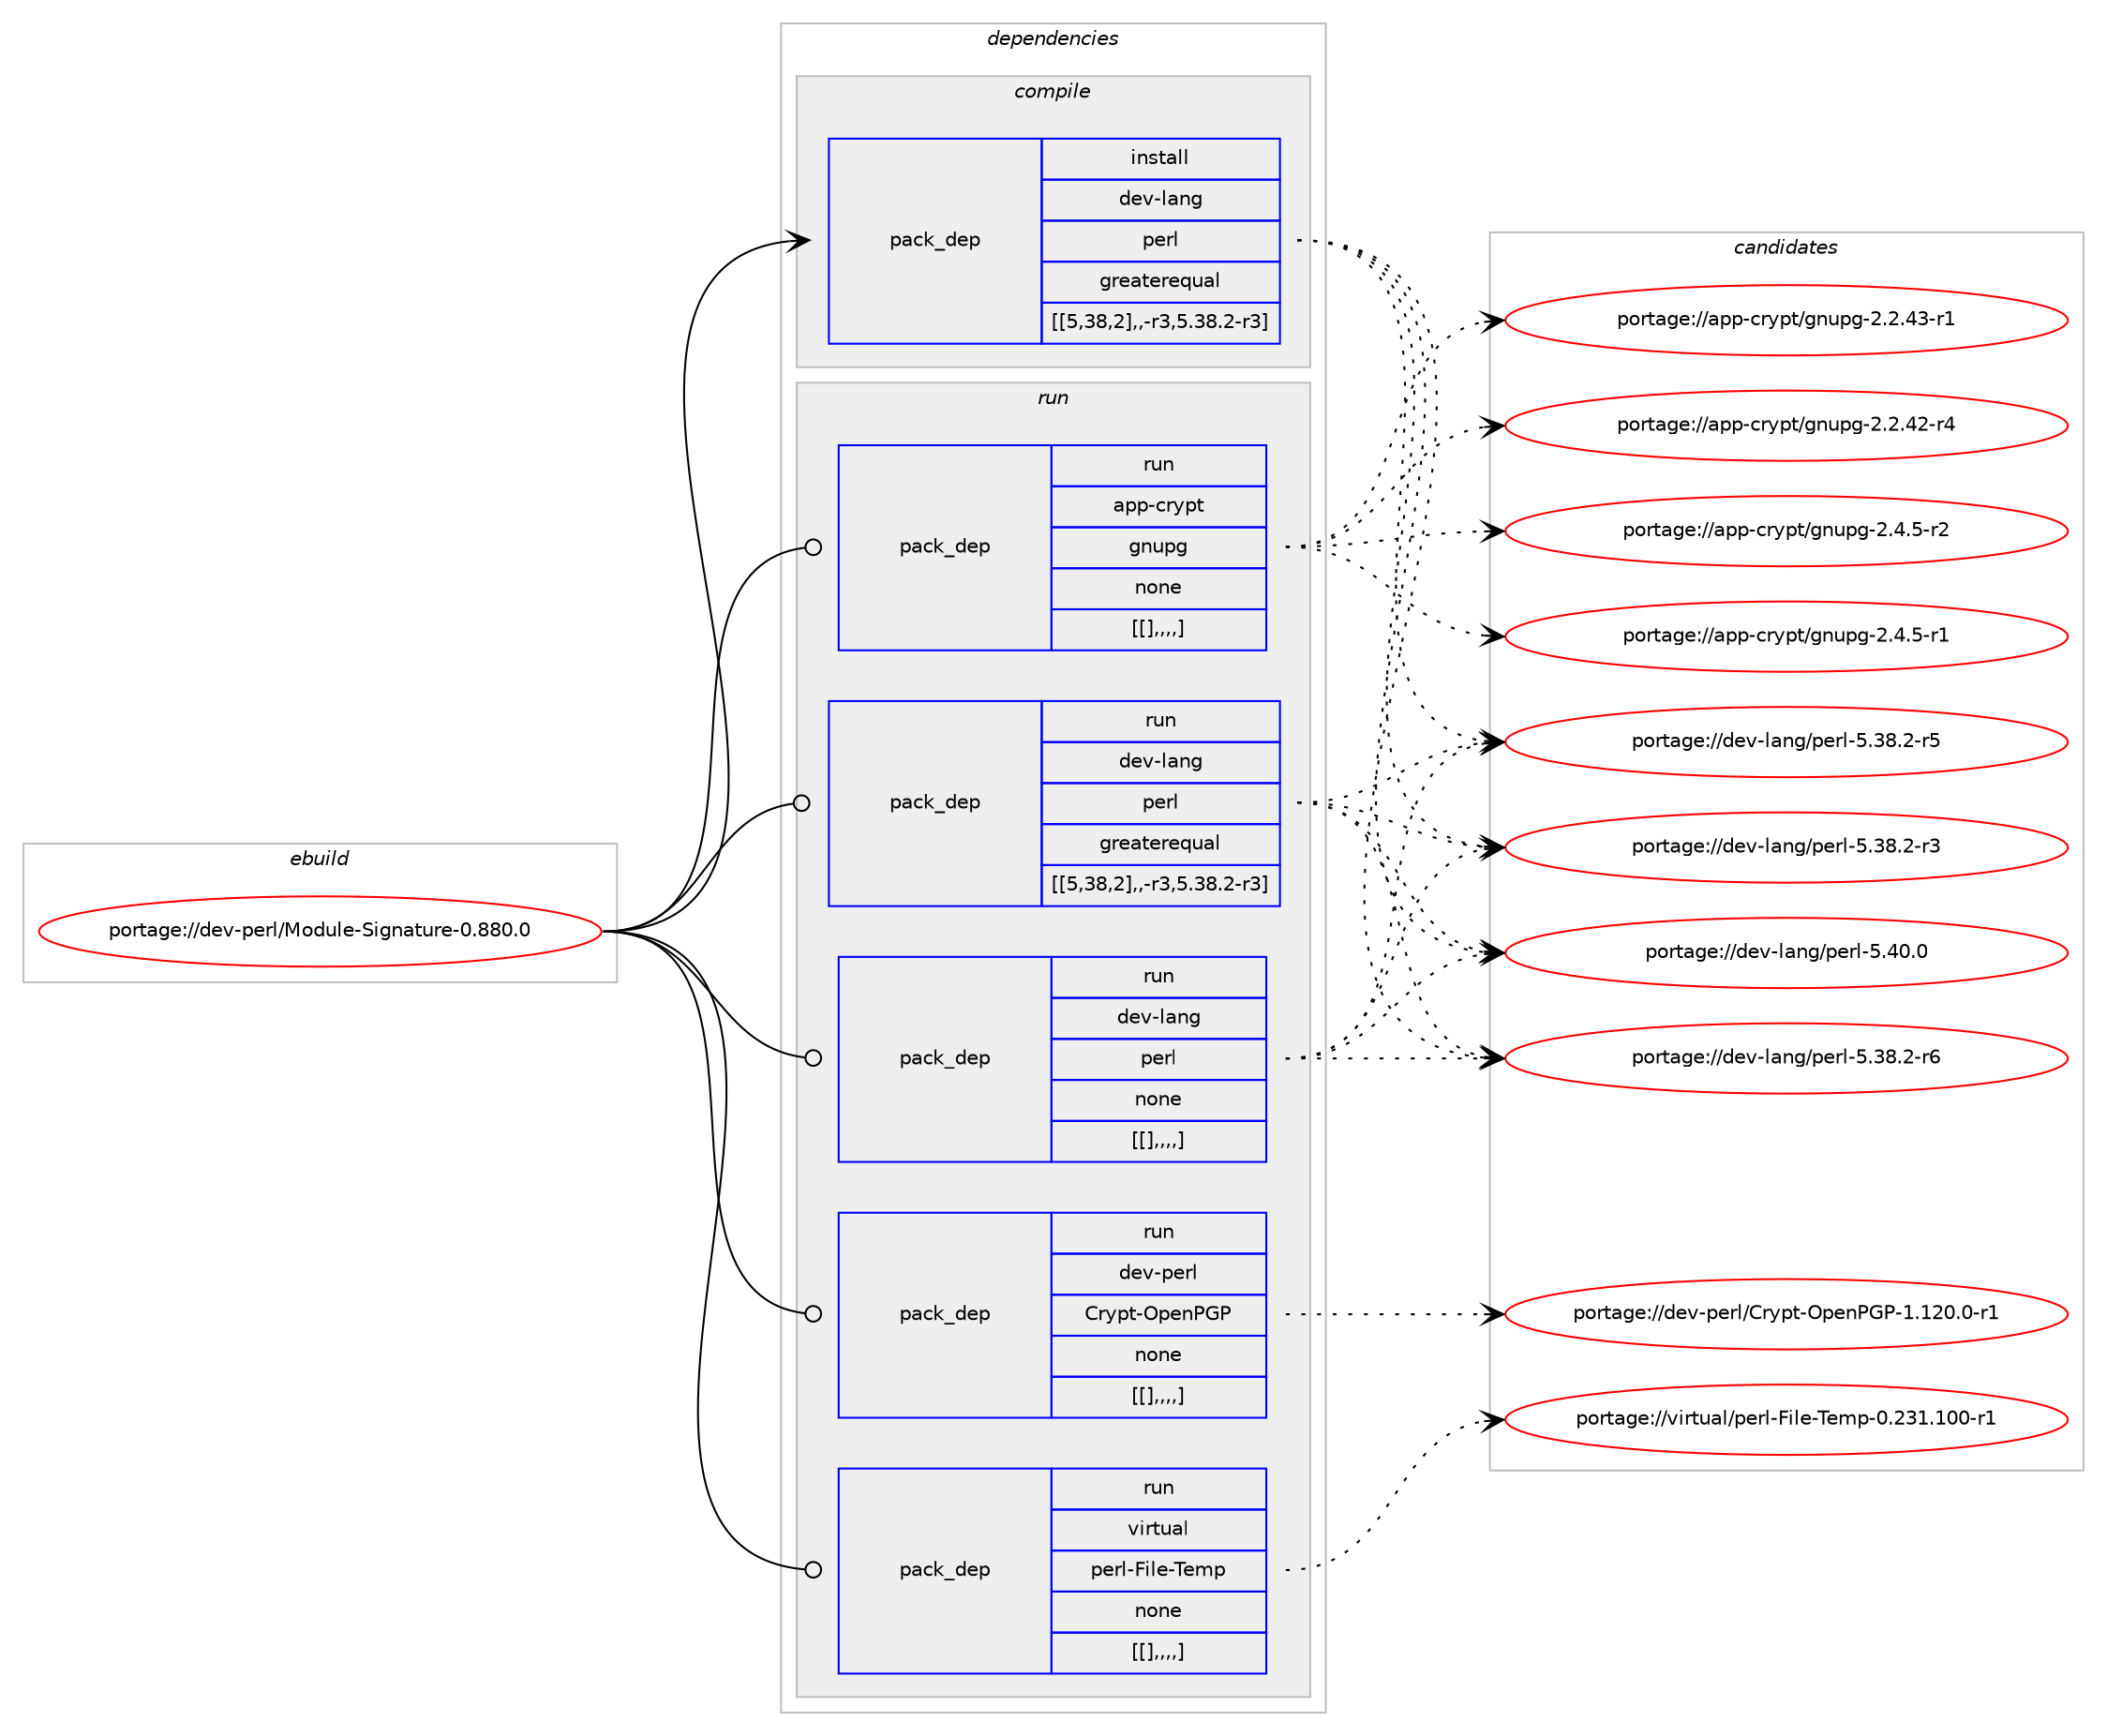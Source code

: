 digraph prolog {

# *************
# Graph options
# *************

newrank=true;
concentrate=true;
compound=true;
graph [rankdir=LR,fontname=Helvetica,fontsize=10,ranksep=1.5];#, ranksep=2.5, nodesep=0.2];
edge  [arrowhead=vee];
node  [fontname=Helvetica,fontsize=10];

# **********
# The ebuild
# **********

subgraph cluster_leftcol {
color=gray;
label=<<i>ebuild</i>>;
id [label="portage://dev-perl/Module-Signature-0.880.0", color=red, width=4, href="../dev-perl/Module-Signature-0.880.0.svg"];
}

# ****************
# The dependencies
# ****************

subgraph cluster_midcol {
color=gray;
label=<<i>dependencies</i>>;
subgraph cluster_compile {
fillcolor="#eeeeee";
style=filled;
label=<<i>compile</i>>;
subgraph pack102771 {
dependency134492 [label=<<TABLE BORDER="0" CELLBORDER="1" CELLSPACING="0" CELLPADDING="4" WIDTH="220"><TR><TD ROWSPAN="6" CELLPADDING="30">pack_dep</TD></TR><TR><TD WIDTH="110">install</TD></TR><TR><TD>dev-lang</TD></TR><TR><TD>perl</TD></TR><TR><TD>greaterequal</TD></TR><TR><TD>[[5,38,2],,-r3,5.38.2-r3]</TD></TR></TABLE>>, shape=none, color=blue];
}
id:e -> dependency134492:w [weight=20,style="solid",arrowhead="vee"];
}
subgraph cluster_compileandrun {
fillcolor="#eeeeee";
style=filled;
label=<<i>compile and run</i>>;
}
subgraph cluster_run {
fillcolor="#eeeeee";
style=filled;
label=<<i>run</i>>;
subgraph pack102772 {
dependency134493 [label=<<TABLE BORDER="0" CELLBORDER="1" CELLSPACING="0" CELLPADDING="4" WIDTH="220"><TR><TD ROWSPAN="6" CELLPADDING="30">pack_dep</TD></TR><TR><TD WIDTH="110">run</TD></TR><TR><TD>app-crypt</TD></TR><TR><TD>gnupg</TD></TR><TR><TD>none</TD></TR><TR><TD>[[],,,,]</TD></TR></TABLE>>, shape=none, color=blue];
}
id:e -> dependency134493:w [weight=20,style="solid",arrowhead="odot"];
subgraph pack102773 {
dependency134494 [label=<<TABLE BORDER="0" CELLBORDER="1" CELLSPACING="0" CELLPADDING="4" WIDTH="220"><TR><TD ROWSPAN="6" CELLPADDING="30">pack_dep</TD></TR><TR><TD WIDTH="110">run</TD></TR><TR><TD>dev-lang</TD></TR><TR><TD>perl</TD></TR><TR><TD>greaterequal</TD></TR><TR><TD>[[5,38,2],,-r3,5.38.2-r3]</TD></TR></TABLE>>, shape=none, color=blue];
}
id:e -> dependency134494:w [weight=20,style="solid",arrowhead="odot"];
subgraph pack102774 {
dependency134495 [label=<<TABLE BORDER="0" CELLBORDER="1" CELLSPACING="0" CELLPADDING="4" WIDTH="220"><TR><TD ROWSPAN="6" CELLPADDING="30">pack_dep</TD></TR><TR><TD WIDTH="110">run</TD></TR><TR><TD>dev-lang</TD></TR><TR><TD>perl</TD></TR><TR><TD>none</TD></TR><TR><TD>[[],,,,]</TD></TR></TABLE>>, shape=none, color=blue];
}
id:e -> dependency134495:w [weight=20,style="solid",arrowhead="odot"];
subgraph pack102775 {
dependency134496 [label=<<TABLE BORDER="0" CELLBORDER="1" CELLSPACING="0" CELLPADDING="4" WIDTH="220"><TR><TD ROWSPAN="6" CELLPADDING="30">pack_dep</TD></TR><TR><TD WIDTH="110">run</TD></TR><TR><TD>dev-perl</TD></TR><TR><TD>Crypt-OpenPGP</TD></TR><TR><TD>none</TD></TR><TR><TD>[[],,,,]</TD></TR></TABLE>>, shape=none, color=blue];
}
id:e -> dependency134496:w [weight=20,style="solid",arrowhead="odot"];
subgraph pack102776 {
dependency134497 [label=<<TABLE BORDER="0" CELLBORDER="1" CELLSPACING="0" CELLPADDING="4" WIDTH="220"><TR><TD ROWSPAN="6" CELLPADDING="30">pack_dep</TD></TR><TR><TD WIDTH="110">run</TD></TR><TR><TD>virtual</TD></TR><TR><TD>perl-File-Temp</TD></TR><TR><TD>none</TD></TR><TR><TD>[[],,,,]</TD></TR></TABLE>>, shape=none, color=blue];
}
id:e -> dependency134497:w [weight=20,style="solid",arrowhead="odot"];
}
}

# **************
# The candidates
# **************

subgraph cluster_choices {
rank=same;
color=gray;
label=<<i>candidates</i>>;

subgraph choice102771 {
color=black;
nodesep=1;
choice10010111845108971101034711210111410845534652484648 [label="portage://dev-lang/perl-5.40.0", color=red, width=4,href="../dev-lang/perl-5.40.0.svg"];
choice100101118451089711010347112101114108455346515646504511454 [label="portage://dev-lang/perl-5.38.2-r6", color=red, width=4,href="../dev-lang/perl-5.38.2-r6.svg"];
choice100101118451089711010347112101114108455346515646504511453 [label="portage://dev-lang/perl-5.38.2-r5", color=red, width=4,href="../dev-lang/perl-5.38.2-r5.svg"];
choice100101118451089711010347112101114108455346515646504511451 [label="portage://dev-lang/perl-5.38.2-r3", color=red, width=4,href="../dev-lang/perl-5.38.2-r3.svg"];
dependency134492:e -> choice10010111845108971101034711210111410845534652484648:w [style=dotted,weight="100"];
dependency134492:e -> choice100101118451089711010347112101114108455346515646504511454:w [style=dotted,weight="100"];
dependency134492:e -> choice100101118451089711010347112101114108455346515646504511453:w [style=dotted,weight="100"];
dependency134492:e -> choice100101118451089711010347112101114108455346515646504511451:w [style=dotted,weight="100"];
}
subgraph choice102772 {
color=black;
nodesep=1;
choice971121124599114121112116471031101171121034550465246534511450 [label="portage://app-crypt/gnupg-2.4.5-r2", color=red, width=4,href="../app-crypt/gnupg-2.4.5-r2.svg"];
choice971121124599114121112116471031101171121034550465246534511449 [label="portage://app-crypt/gnupg-2.4.5-r1", color=red, width=4,href="../app-crypt/gnupg-2.4.5-r1.svg"];
choice97112112459911412111211647103110117112103455046504652514511449 [label="portage://app-crypt/gnupg-2.2.43-r1", color=red, width=4,href="../app-crypt/gnupg-2.2.43-r1.svg"];
choice97112112459911412111211647103110117112103455046504652504511452 [label="portage://app-crypt/gnupg-2.2.42-r4", color=red, width=4,href="../app-crypt/gnupg-2.2.42-r4.svg"];
dependency134493:e -> choice971121124599114121112116471031101171121034550465246534511450:w [style=dotted,weight="100"];
dependency134493:e -> choice971121124599114121112116471031101171121034550465246534511449:w [style=dotted,weight="100"];
dependency134493:e -> choice97112112459911412111211647103110117112103455046504652514511449:w [style=dotted,weight="100"];
dependency134493:e -> choice97112112459911412111211647103110117112103455046504652504511452:w [style=dotted,weight="100"];
}
subgraph choice102773 {
color=black;
nodesep=1;
choice10010111845108971101034711210111410845534652484648 [label="portage://dev-lang/perl-5.40.0", color=red, width=4,href="../dev-lang/perl-5.40.0.svg"];
choice100101118451089711010347112101114108455346515646504511454 [label="portage://dev-lang/perl-5.38.2-r6", color=red, width=4,href="../dev-lang/perl-5.38.2-r6.svg"];
choice100101118451089711010347112101114108455346515646504511453 [label="portage://dev-lang/perl-5.38.2-r5", color=red, width=4,href="../dev-lang/perl-5.38.2-r5.svg"];
choice100101118451089711010347112101114108455346515646504511451 [label="portage://dev-lang/perl-5.38.2-r3", color=red, width=4,href="../dev-lang/perl-5.38.2-r3.svg"];
dependency134494:e -> choice10010111845108971101034711210111410845534652484648:w [style=dotted,weight="100"];
dependency134494:e -> choice100101118451089711010347112101114108455346515646504511454:w [style=dotted,weight="100"];
dependency134494:e -> choice100101118451089711010347112101114108455346515646504511453:w [style=dotted,weight="100"];
dependency134494:e -> choice100101118451089711010347112101114108455346515646504511451:w [style=dotted,weight="100"];
}
subgraph choice102774 {
color=black;
nodesep=1;
choice10010111845108971101034711210111410845534652484648 [label="portage://dev-lang/perl-5.40.0", color=red, width=4,href="../dev-lang/perl-5.40.0.svg"];
choice100101118451089711010347112101114108455346515646504511454 [label="portage://dev-lang/perl-5.38.2-r6", color=red, width=4,href="../dev-lang/perl-5.38.2-r6.svg"];
choice100101118451089711010347112101114108455346515646504511453 [label="portage://dev-lang/perl-5.38.2-r5", color=red, width=4,href="../dev-lang/perl-5.38.2-r5.svg"];
choice100101118451089711010347112101114108455346515646504511451 [label="portage://dev-lang/perl-5.38.2-r3", color=red, width=4,href="../dev-lang/perl-5.38.2-r3.svg"];
dependency134495:e -> choice10010111845108971101034711210111410845534652484648:w [style=dotted,weight="100"];
dependency134495:e -> choice100101118451089711010347112101114108455346515646504511454:w [style=dotted,weight="100"];
dependency134495:e -> choice100101118451089711010347112101114108455346515646504511453:w [style=dotted,weight="100"];
dependency134495:e -> choice100101118451089711010347112101114108455346515646504511451:w [style=dotted,weight="100"];
}
subgraph choice102775 {
color=black;
nodesep=1;
choice100101118451121011141084767114121112116457911210111080718045494649504846484511449 [label="portage://dev-perl/Crypt-OpenPGP-1.120.0-r1", color=red, width=4,href="../dev-perl/Crypt-OpenPGP-1.120.0-r1.svg"];
dependency134496:e -> choice100101118451121011141084767114121112116457911210111080718045494649504846484511449:w [style=dotted,weight="100"];
}
subgraph choice102776 {
color=black;
nodesep=1;
choice118105114116117971084711210111410845701051081014584101109112454846505149464948484511449 [label="portage://virtual/perl-File-Temp-0.231.100-r1", color=red, width=4,href="../virtual/perl-File-Temp-0.231.100-r1.svg"];
dependency134497:e -> choice118105114116117971084711210111410845701051081014584101109112454846505149464948484511449:w [style=dotted,weight="100"];
}
}

}
